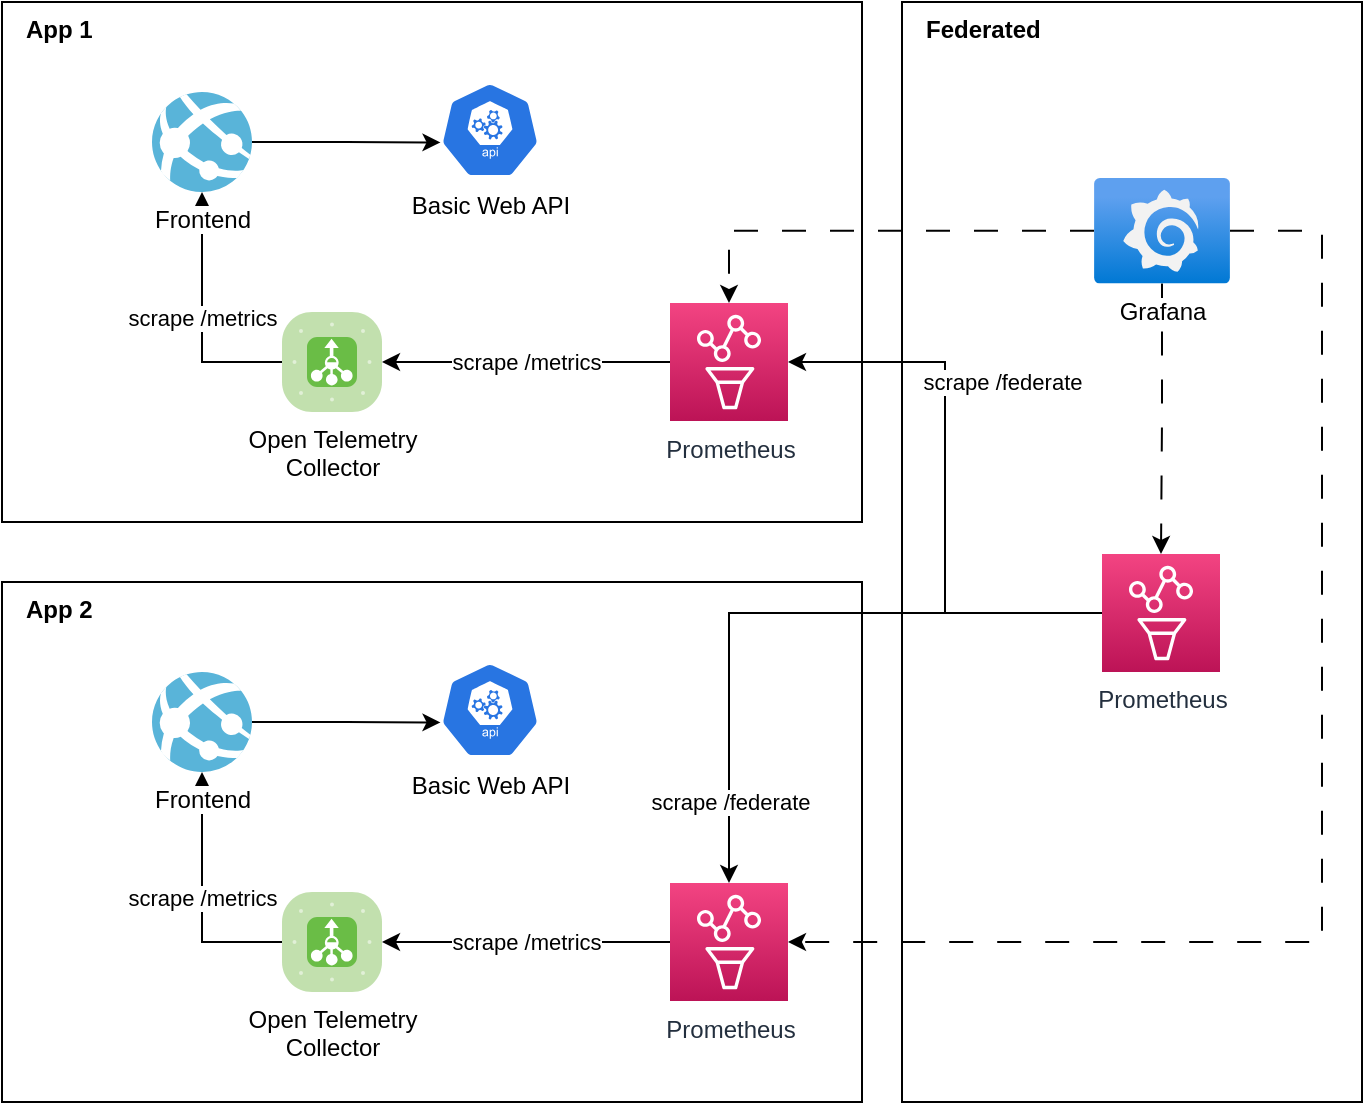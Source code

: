<mxfile version="20.8.15" type="onedrive"><diagram name="Page-1" id="cg_PjMWp6uoTkr92WxSP"><mxGraphModel dx="1027" dy="943" grid="1" gridSize="10" guides="1" tooltips="1" connect="1" arrows="1" fold="1" page="1" pageScale="1" pageWidth="827" pageHeight="1169" math="0" shadow="0"><root><mxCell id="0"/><mxCell id="1" parent="0"/><mxCell id="shqT1tcoit7t5E_Pph5a-10" value="App 1" style="rounded=0;whiteSpace=wrap;html=1;align=left;verticalAlign=top;spacingLeft=10;fontStyle=1" vertex="1" parent="1"><mxGeometry x="80" y="50" width="430" height="260" as="geometry"/></mxCell><mxCell id="shqT1tcoit7t5E_Pph5a-1" value="Basic Web API" style="sketch=0;html=1;dashed=0;whitespace=wrap;fillColor=#2875E2;strokeColor=#ffffff;points=[[0.005,0.63,0],[0.1,0.2,0],[0.9,0.2,0],[0.5,0,0],[0.995,0.63,0],[0.72,0.99,0],[0.5,1,0],[0.28,0.99,0]];verticalLabelPosition=bottom;align=center;verticalAlign=top;shape=mxgraph.kubernetes.icon;prIcon=api" vertex="1" parent="1"><mxGeometry x="299" y="90" width="50" height="48" as="geometry"/></mxCell><mxCell id="shqT1tcoit7t5E_Pph5a-4" style="edgeStyle=orthogonalEdgeStyle;rounded=0;orthogonalLoop=1;jettySize=auto;html=1;entryX=0.005;entryY=0.63;entryDx=0;entryDy=0;entryPerimeter=0;" edge="1" parent="1" source="shqT1tcoit7t5E_Pph5a-3" target="shqT1tcoit7t5E_Pph5a-1"><mxGeometry relative="1" as="geometry"><mxPoint x="255" y="45" as="targetPoint"/></mxGeometry></mxCell><mxCell id="shqT1tcoit7t5E_Pph5a-9" value="scrape /metrics" style="edgeStyle=orthogonalEdgeStyle;rounded=0;orthogonalLoop=1;jettySize=auto;html=1;" edge="1" parent="1" source="shqT1tcoit7t5E_Pph5a-8" target="shqT1tcoit7t5E_Pph5a-3"><mxGeometry relative="1" as="geometry"/></mxCell><mxCell id="shqT1tcoit7t5E_Pph5a-8" value="Open Telemetry&lt;br&gt;Collector" style="verticalLabelPosition=bottom;sketch=0;html=1;fillColor=#6ABD46;strokeColor=#ffffff;verticalAlign=top;align=center;points=[[0.085,0.085,0],[0.915,0.085,0],[0.915,0.915,0],[0.085,0.915,0],[0.25,0,0],[0.5,0,0],[0.75,0,0],[1,0.25,0],[1,0.5,0],[1,0.75,0],[0.75,1,0],[0.5,1,0],[0.25,1,0],[0,0.75,0],[0,0.5,0],[0,0.25,0]];pointerEvents=1;shape=mxgraph.cisco_safe.compositeIcon;bgIcon=mxgraph.cisco_safe.architecture.generic_appliance;resIcon=mxgraph.cisco_safe.architecture.flow_collector;" vertex="1" parent="1"><mxGeometry x="220" y="205" width="50" height="50" as="geometry"/></mxCell><mxCell id="shqT1tcoit7t5E_Pph5a-12" value="scrape /metrics" style="edgeStyle=orthogonalEdgeStyle;rounded=0;orthogonalLoop=1;jettySize=auto;html=1;entryX=1;entryY=0.5;entryDx=0;entryDy=0;entryPerimeter=0;" edge="1" parent="1" source="shqT1tcoit7t5E_Pph5a-11" target="shqT1tcoit7t5E_Pph5a-8"><mxGeometry relative="1" as="geometry"/></mxCell><mxCell id="shqT1tcoit7t5E_Pph5a-11" value="Prometheus" style="sketch=0;points=[[0,0,0],[0.25,0,0],[0.5,0,0],[0.75,0,0],[1,0,0],[0,1,0],[0.25,1,0],[0.5,1,0],[0.75,1,0],[1,1,0],[0,0.25,0],[0,0.5,0],[0,0.75,0],[1,0.25,0],[1,0.5,0],[1,0.75,0]];points=[[0,0,0],[0.25,0,0],[0.5,0,0],[0.75,0,0],[1,0,0],[0,1,0],[0.25,1,0],[0.5,1,0],[0.75,1,0],[1,1,0],[0,0.25,0],[0,0.5,0],[0,0.75,0],[1,0.25,0],[1,0.5,0],[1,0.75,0]];outlineConnect=0;fontColor=#232F3E;gradientColor=#F34482;gradientDirection=north;fillColor=#BC1356;strokeColor=#ffffff;dashed=0;verticalLabelPosition=bottom;verticalAlign=top;align=center;html=1;fontSize=12;fontStyle=0;aspect=fixed;shape=mxgraph.aws4.resourceIcon;resIcon=mxgraph.aws4.managed_service_for_prometheus;" vertex="1" parent="1"><mxGeometry x="414" y="200.5" width="59" height="59" as="geometry"/></mxCell><mxCell id="shqT1tcoit7t5E_Pph5a-13" value="App 2" style="rounded=0;whiteSpace=wrap;html=1;align=left;verticalAlign=top;spacingLeft=10;fontStyle=1" vertex="1" parent="1"><mxGeometry x="80" y="340" width="430" height="260" as="geometry"/></mxCell><mxCell id="shqT1tcoit7t5E_Pph5a-14" value="Basic Web API" style="sketch=0;html=1;dashed=0;whitespace=wrap;fillColor=#2875E2;strokeColor=#ffffff;points=[[0.005,0.63,0],[0.1,0.2,0],[0.9,0.2,0],[0.5,0,0],[0.995,0.63,0],[0.72,0.99,0],[0.5,1,0],[0.28,0.99,0]];verticalLabelPosition=bottom;align=center;verticalAlign=top;shape=mxgraph.kubernetes.icon;prIcon=api" vertex="1" parent="1"><mxGeometry x="299" y="380" width="50" height="48" as="geometry"/></mxCell><mxCell id="shqT1tcoit7t5E_Pph5a-15" style="edgeStyle=orthogonalEdgeStyle;rounded=0;orthogonalLoop=1;jettySize=auto;html=1;entryX=0.005;entryY=0.63;entryDx=0;entryDy=0;entryPerimeter=0;" edge="1" parent="1" source="shqT1tcoit7t5E_Pph5a-16" target="shqT1tcoit7t5E_Pph5a-14"><mxGeometry relative="1" as="geometry"><mxPoint x="255" y="335" as="targetPoint"/></mxGeometry></mxCell><mxCell id="shqT1tcoit7t5E_Pph5a-17" value="scrape /metrics" style="edgeStyle=orthogonalEdgeStyle;rounded=0;orthogonalLoop=1;jettySize=auto;html=1;" edge="1" parent="1" source="shqT1tcoit7t5E_Pph5a-18" target="shqT1tcoit7t5E_Pph5a-16"><mxGeometry relative="1" as="geometry"/></mxCell><mxCell id="shqT1tcoit7t5E_Pph5a-18" value="Open Telemetry&lt;br&gt;Collector" style="verticalLabelPosition=bottom;sketch=0;html=1;fillColor=#6ABD46;strokeColor=#ffffff;verticalAlign=top;align=center;points=[[0.085,0.085,0],[0.915,0.085,0],[0.915,0.915,0],[0.085,0.915,0],[0.25,0,0],[0.5,0,0],[0.75,0,0],[1,0.25,0],[1,0.5,0],[1,0.75,0],[0.75,1,0],[0.5,1,0],[0.25,1,0],[0,0.75,0],[0,0.5,0],[0,0.25,0]];pointerEvents=1;shape=mxgraph.cisco_safe.compositeIcon;bgIcon=mxgraph.cisco_safe.architecture.generic_appliance;resIcon=mxgraph.cisco_safe.architecture.flow_collector;" vertex="1" parent="1"><mxGeometry x="220" y="495" width="50" height="50" as="geometry"/></mxCell><mxCell id="shqT1tcoit7t5E_Pph5a-19" value="scrape /metrics" style="edgeStyle=orthogonalEdgeStyle;rounded=0;orthogonalLoop=1;jettySize=auto;html=1;entryX=1;entryY=0.5;entryDx=0;entryDy=0;entryPerimeter=0;" edge="1" parent="1" source="shqT1tcoit7t5E_Pph5a-20" target="shqT1tcoit7t5E_Pph5a-18"><mxGeometry relative="1" as="geometry"/></mxCell><mxCell id="shqT1tcoit7t5E_Pph5a-20" value="Prometheus" style="sketch=0;points=[[0,0,0],[0.25,0,0],[0.5,0,0],[0.75,0,0],[1,0,0],[0,1,0],[0.25,1,0],[0.5,1,0],[0.75,1,0],[1,1,0],[0,0.25,0],[0,0.5,0],[0,0.75,0],[1,0.25,0],[1,0.5,0],[1,0.75,0]];points=[[0,0,0],[0.25,0,0],[0.5,0,0],[0.75,0,0],[1,0,0],[0,1,0],[0.25,1,0],[0.5,1,0],[0.75,1,0],[1,1,0],[0,0.25,0],[0,0.5,0],[0,0.75,0],[1,0.25,0],[1,0.5,0],[1,0.75,0]];outlineConnect=0;fontColor=#232F3E;gradientColor=#F34482;gradientDirection=north;fillColor=#BC1356;strokeColor=#ffffff;dashed=0;verticalLabelPosition=bottom;verticalAlign=top;align=center;html=1;fontSize=12;fontStyle=0;aspect=fixed;shape=mxgraph.aws4.resourceIcon;resIcon=mxgraph.aws4.managed_service_for_prometheus;" vertex="1" parent="1"><mxGeometry x="414" y="490.5" width="59" height="59" as="geometry"/></mxCell><mxCell id="shqT1tcoit7t5E_Pph5a-21" value="Federated" style="rounded=0;whiteSpace=wrap;html=1;align=left;verticalAlign=top;spacingLeft=10;fontStyle=1" vertex="1" parent="1"><mxGeometry x="530" y="50" width="230" height="550" as="geometry"/></mxCell><mxCell id="shqT1tcoit7t5E_Pph5a-23" value="scrape /federate" style="edgeStyle=orthogonalEdgeStyle;rounded=0;orthogonalLoop=1;jettySize=auto;html=1;entryX=1;entryY=0.5;entryDx=0;entryDy=0;entryPerimeter=0;" edge="1" parent="1" source="shqT1tcoit7t5E_Pph5a-22" target="shqT1tcoit7t5E_Pph5a-11"><mxGeometry x="0.373" y="-28" relative="1" as="geometry"><mxPoint as="offset"/></mxGeometry></mxCell><mxCell id="shqT1tcoit7t5E_Pph5a-24" value="scrape /federate" style="edgeStyle=orthogonalEdgeStyle;rounded=0;orthogonalLoop=1;jettySize=auto;html=1;entryX=0.5;entryY=0;entryDx=0;entryDy=0;entryPerimeter=0;" edge="1" parent="1" source="shqT1tcoit7t5E_Pph5a-22" target="shqT1tcoit7t5E_Pph5a-20"><mxGeometry x="0.748" relative="1" as="geometry"><mxPoint as="offset"/></mxGeometry></mxCell><mxCell id="shqT1tcoit7t5E_Pph5a-22" value="Prometheus" style="sketch=0;points=[[0,0,0],[0.25,0,0],[0.5,0,0],[0.75,0,0],[1,0,0],[0,1,0],[0.25,1,0],[0.5,1,0],[0.75,1,0],[1,1,0],[0,0.25,0],[0,0.5,0],[0,0.75,0],[1,0.25,0],[1,0.5,0],[1,0.75,0]];points=[[0,0,0],[0.25,0,0],[0.5,0,0],[0.75,0,0],[1,0,0],[0,1,0],[0.25,1,0],[0.5,1,0],[0.75,1,0],[1,1,0],[0,0.25,0],[0,0.5,0],[0,0.75,0],[1,0.25,0],[1,0.5,0],[1,0.75,0]];outlineConnect=0;fontColor=#232F3E;gradientColor=#F34482;gradientDirection=north;fillColor=#BC1356;strokeColor=#ffffff;dashed=0;verticalLabelPosition=bottom;verticalAlign=top;align=center;html=1;fontSize=12;fontStyle=0;aspect=fixed;shape=mxgraph.aws4.resourceIcon;resIcon=mxgraph.aws4.managed_service_for_prometheus;" vertex="1" parent="1"><mxGeometry x="630" y="326" width="59" height="59" as="geometry"/></mxCell><mxCell id="shqT1tcoit7t5E_Pph5a-26" style="edgeStyle=orthogonalEdgeStyle;rounded=0;orthogonalLoop=1;jettySize=auto;html=1;entryX=0.5;entryY=0;entryDx=0;entryDy=0;entryPerimeter=0;dashed=1;dashPattern=12 12;" edge="1" parent="1" source="shqT1tcoit7t5E_Pph5a-25" target="shqT1tcoit7t5E_Pph5a-22"><mxGeometry relative="1" as="geometry"/></mxCell><mxCell id="shqT1tcoit7t5E_Pph5a-27" style="edgeStyle=orthogonalEdgeStyle;rounded=0;orthogonalLoop=1;jettySize=auto;html=1;entryX=0.5;entryY=0;entryDx=0;entryDy=0;entryPerimeter=0;dashed=1;dashPattern=12 12;" edge="1" parent="1" source="shqT1tcoit7t5E_Pph5a-25" target="shqT1tcoit7t5E_Pph5a-11"><mxGeometry relative="1" as="geometry"/></mxCell><mxCell id="shqT1tcoit7t5E_Pph5a-28" style="edgeStyle=orthogonalEdgeStyle;rounded=0;orthogonalLoop=1;jettySize=auto;html=1;entryX=1;entryY=0.5;entryDx=0;entryDy=0;entryPerimeter=0;dashed=1;dashPattern=12 12;" edge="1" parent="1" source="shqT1tcoit7t5E_Pph5a-25" target="shqT1tcoit7t5E_Pph5a-20"><mxGeometry relative="1" as="geometry"><Array as="points"><mxPoint x="740" y="164"/><mxPoint x="740" y="520"/></Array></mxGeometry></mxCell><mxCell id="shqT1tcoit7t5E_Pph5a-25" value="Grafana" style="aspect=fixed;html=1;points=[];align=center;image;fontSize=12;image=img/lib/azure2/other/Grafana.svg;" vertex="1" parent="1"><mxGeometry x="626" y="138" width="68" height="52.8" as="geometry"/></mxCell><mxCell id="shqT1tcoit7t5E_Pph5a-3" value="Frontend" style="sketch=0;aspect=fixed;html=1;points=[];align=center;image;fontSize=12;image=img/lib/mscae/App_Services.svg;labelBackgroundColor=default;" vertex="1" parent="1"><mxGeometry x="155" y="95" width="50" height="50" as="geometry"/></mxCell><mxCell id="shqT1tcoit7t5E_Pph5a-16" value="Frontend" style="sketch=0;aspect=fixed;html=1;points=[];align=center;image;fontSize=12;image=img/lib/mscae/App_Services.svg;" vertex="1" parent="1"><mxGeometry x="155" y="385" width="50" height="50" as="geometry"/></mxCell></root></mxGraphModel></diagram></mxfile>